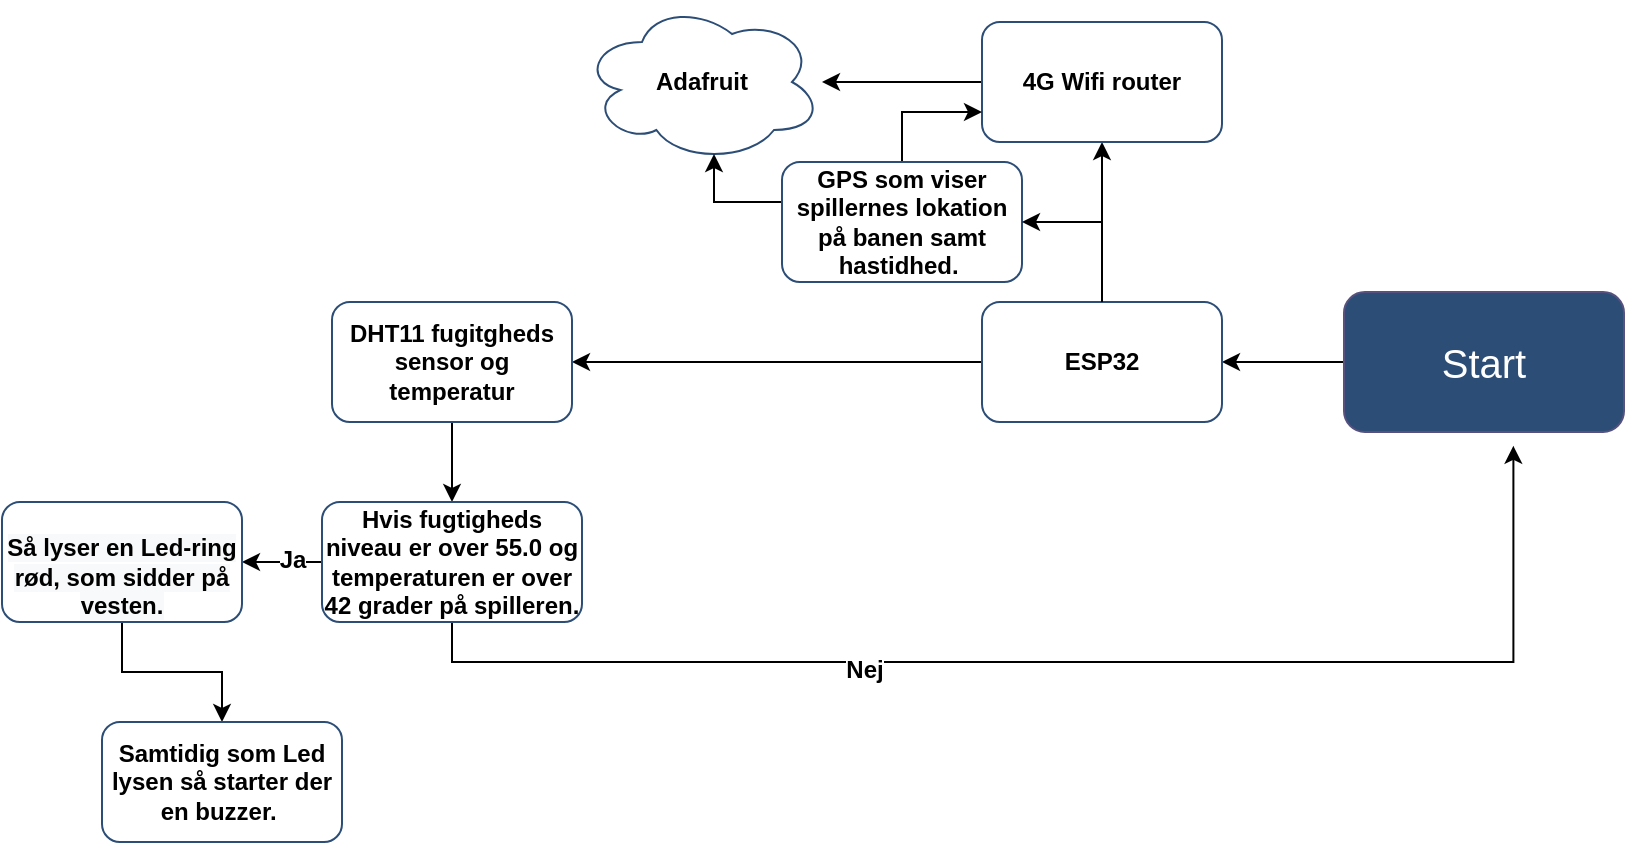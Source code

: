 <mxfile version="15.7.2" type="github">
  <diagram id="EnDL1ll4FUiYGXrpYYfZ" name="Page-1">
    <mxGraphModel dx="920" dy="551" grid="1" gridSize="10" guides="1" tooltips="1" connect="1" arrows="1" fold="1" page="1" pageScale="1" pageWidth="827" pageHeight="1169" math="0" shadow="0">
      <root>
        <mxCell id="0" />
        <mxCell id="1" parent="0" />
        <mxCell id="Mi1PvQfAcSfVdItSmfn1-4" value="" style="edgeStyle=orthogonalEdgeStyle;rounded=0;orthogonalLoop=1;jettySize=auto;html=1;" edge="1" parent="1" source="Mi1PvQfAcSfVdItSmfn1-2" target="Mi1PvQfAcSfVdItSmfn1-3">
          <mxGeometry relative="1" as="geometry" />
        </mxCell>
        <mxCell id="Mi1PvQfAcSfVdItSmfn1-2" value="&lt;font style=&quot;font-size: 20px&quot;&gt;Start&lt;/font&gt;" style="rounded=1;whiteSpace=wrap;html=1;fontSize=20;fillColor=#2c4d76;strokeColor=#56517e;fontColor=#FFFFFF;" vertex="1" parent="1">
          <mxGeometry x="681" y="165" width="140" height="70" as="geometry" />
        </mxCell>
        <mxCell id="Mi1PvQfAcSfVdItSmfn1-6" value="" style="edgeStyle=orthogonalEdgeStyle;rounded=0;orthogonalLoop=1;jettySize=auto;html=1;fontSize=20;" edge="1" parent="1" source="Mi1PvQfAcSfVdItSmfn1-3" target="Mi1PvQfAcSfVdItSmfn1-5">
          <mxGeometry relative="1" as="geometry" />
        </mxCell>
        <mxCell id="Mi1PvQfAcSfVdItSmfn1-12" value="" style="edgeStyle=orthogonalEdgeStyle;rounded=0;orthogonalLoop=1;jettySize=auto;html=1;fontSize=20;" edge="1" parent="1" source="Mi1PvQfAcSfVdItSmfn1-3" target="Mi1PvQfAcSfVdItSmfn1-11">
          <mxGeometry relative="1" as="geometry" />
        </mxCell>
        <mxCell id="Mi1PvQfAcSfVdItSmfn1-3" value="ESP32" style="html=1;rounded=1;whiteSpace=wrap;fontStyle=1;strokeColor=#2C4D76;" vertex="1" parent="1">
          <mxGeometry x="500" y="170" width="120" height="60" as="geometry" />
        </mxCell>
        <mxCell id="Mi1PvQfAcSfVdItSmfn1-10" value="" style="edgeStyle=orthogonalEdgeStyle;rounded=0;orthogonalLoop=1;jettySize=auto;html=1;fontSize=20;" edge="1" parent="1" source="Mi1PvQfAcSfVdItSmfn1-5" target="Mi1PvQfAcSfVdItSmfn1-9">
          <mxGeometry relative="1" as="geometry" />
        </mxCell>
        <mxCell id="Mi1PvQfAcSfVdItSmfn1-5" value="4G Wifi router" style="whiteSpace=wrap;html=1;rounded=1;fontStyle=1;strokeColor=#2C4D76;" vertex="1" parent="1">
          <mxGeometry x="500" y="30" width="120" height="60" as="geometry" />
        </mxCell>
        <mxCell id="Mi1PvQfAcSfVdItSmfn1-9" value="Adafruit" style="ellipse;shape=cloud;whiteSpace=wrap;html=1;rounded=1;verticalAlign=middle;fontStyle=1;strokeColor=#2C4D76;" vertex="1" parent="1">
          <mxGeometry x="300" y="20" width="120" height="80" as="geometry" />
        </mxCell>
        <mxCell id="Mi1PvQfAcSfVdItSmfn1-14" value="" style="edgeStyle=orthogonalEdgeStyle;rounded=0;orthogonalLoop=1;jettySize=auto;html=1;fontSize=20;" edge="1" parent="1" source="Mi1PvQfAcSfVdItSmfn1-11" target="Mi1PvQfAcSfVdItSmfn1-13">
          <mxGeometry relative="1" as="geometry" />
        </mxCell>
        <mxCell id="Mi1PvQfAcSfVdItSmfn1-11" value="DHT11 fugitgheds sensor og temperatur" style="whiteSpace=wrap;html=1;rounded=1;fontStyle=1;strokeColor=#2C4D76;" vertex="1" parent="1">
          <mxGeometry x="175" y="170" width="120" height="60" as="geometry" />
        </mxCell>
        <mxCell id="Mi1PvQfAcSfVdItSmfn1-24" value="" style="edgeStyle=orthogonalEdgeStyle;rounded=0;orthogonalLoop=1;jettySize=auto;html=1;fontSize=20;" edge="1" parent="1" source="Mi1PvQfAcSfVdItSmfn1-13" target="Mi1PvQfAcSfVdItSmfn1-23">
          <mxGeometry relative="1" as="geometry" />
        </mxCell>
        <mxCell id="Mi1PvQfAcSfVdItSmfn1-31" value="Ja" style="edgeLabel;html=1;align=center;verticalAlign=middle;resizable=0;points=[];fontSize=12;fontStyle=1" vertex="1" connectable="0" parent="Mi1PvQfAcSfVdItSmfn1-24">
          <mxGeometry x="-0.221" y="-1" relative="1" as="geometry">
            <mxPoint as="offset" />
          </mxGeometry>
        </mxCell>
        <mxCell id="Mi1PvQfAcSfVdItSmfn1-26" value="" style="edgeStyle=orthogonalEdgeStyle;rounded=0;orthogonalLoop=1;jettySize=auto;html=1;fontSize=20;entryX=0.605;entryY=1.099;entryDx=0;entryDy=0;entryPerimeter=0;" edge="1" parent="1" source="Mi1PvQfAcSfVdItSmfn1-13" target="Mi1PvQfAcSfVdItSmfn1-2">
          <mxGeometry relative="1" as="geometry">
            <mxPoint x="760" y="290" as="targetPoint" />
            <Array as="points">
              <mxPoint x="235" y="350" />
              <mxPoint x="765" y="350" />
            </Array>
          </mxGeometry>
        </mxCell>
        <mxCell id="Mi1PvQfAcSfVdItSmfn1-27" value="&lt;font style=&quot;font-size: 12px&quot;&gt;Nej&lt;/font&gt;" style="edgeLabel;html=1;align=center;verticalAlign=middle;resizable=0;points=[];fontSize=20;fontStyle=1" vertex="1" connectable="0" parent="Mi1PvQfAcSfVdItSmfn1-26">
          <mxGeometry x="-0.334" y="-1" relative="1" as="geometry">
            <mxPoint x="6" y="-1" as="offset" />
          </mxGeometry>
        </mxCell>
        <mxCell id="Mi1PvQfAcSfVdItSmfn1-13" value="Hvis fugtigheds niveau er over 55.0 og temperaturen er over 42 grader på spilleren." style="whiteSpace=wrap;html=1;rounded=1;fontStyle=1;strokeColor=#2C4D76;" vertex="1" parent="1">
          <mxGeometry x="170" y="270" width="130" height="60" as="geometry" />
        </mxCell>
        <mxCell id="Mi1PvQfAcSfVdItSmfn1-33" value="" style="edgeStyle=orthogonalEdgeStyle;rounded=0;orthogonalLoop=1;jettySize=auto;html=1;fontSize=12;" edge="1" parent="1" source="Mi1PvQfAcSfVdItSmfn1-23" target="Mi1PvQfAcSfVdItSmfn1-32">
          <mxGeometry relative="1" as="geometry" />
        </mxCell>
        <mxCell id="Mi1PvQfAcSfVdItSmfn1-23" value="&lt;br&gt;&lt;span style=&quot;color: rgb(0, 0, 0); font-family: helvetica; font-size: 12px; font-style: normal; letter-spacing: normal; text-align: center; text-indent: 0px; text-transform: none; word-spacing: 0px; background-color: rgb(248, 249, 250); display: inline; float: none;&quot;&gt;Så lyser en Led-ring rød, som sidder på vesten.&lt;/span&gt;&lt;br&gt;" style="whiteSpace=wrap;html=1;rounded=1;fontStyle=1;strokeColor=#2C4D76;" vertex="1" parent="1">
          <mxGeometry x="10" y="270" width="120" height="60" as="geometry" />
        </mxCell>
        <mxCell id="Mi1PvQfAcSfVdItSmfn1-32" value="Samtidig som Led lysen så starter der en buzzer.&amp;nbsp;" style="whiteSpace=wrap;html=1;rounded=1;fontStyle=1;strokeColor=#2C4D76;" vertex="1" parent="1">
          <mxGeometry x="60" y="380" width="120" height="60" as="geometry" />
        </mxCell>
        <mxCell id="Mi1PvQfAcSfVdItSmfn1-42" value="" style="edgeStyle=orthogonalEdgeStyle;rounded=0;orthogonalLoop=1;jettySize=auto;html=1;fontSize=12;entryX=0.55;entryY=0.95;entryDx=0;entryDy=0;entryPerimeter=0;" edge="1" parent="1" source="Mi1PvQfAcSfVdItSmfn1-35" target="Mi1PvQfAcSfVdItSmfn1-9">
          <mxGeometry relative="1" as="geometry">
            <mxPoint x="370" y="290" as="targetPoint" />
            <Array as="points">
              <mxPoint x="366" y="120" />
            </Array>
          </mxGeometry>
        </mxCell>
        <mxCell id="Mi1PvQfAcSfVdItSmfn1-47" value="" style="edgeStyle=orthogonalEdgeStyle;rounded=0;orthogonalLoop=1;jettySize=auto;html=1;fontSize=12;entryX=0;entryY=0.75;entryDx=0;entryDy=0;" edge="1" parent="1" source="Mi1PvQfAcSfVdItSmfn1-35" target="Mi1PvQfAcSfVdItSmfn1-5">
          <mxGeometry relative="1" as="geometry">
            <mxPoint x="460" y="20" as="targetPoint" />
          </mxGeometry>
        </mxCell>
        <mxCell id="Mi1PvQfAcSfVdItSmfn1-35" value="GPS som viser spillernes lokation på banen samt hastidhed.&amp;nbsp;" style="whiteSpace=wrap;html=1;rounded=1;fontStyle=1;strokeColor=#2C4D76;" vertex="1" parent="1">
          <mxGeometry x="400" y="100" width="120" height="60" as="geometry" />
        </mxCell>
        <mxCell id="Mi1PvQfAcSfVdItSmfn1-43" value="" style="edgeStyle=orthogonalEdgeStyle;rounded=0;orthogonalLoop=1;jettySize=auto;html=1;fontSize=20;entryX=1;entryY=0.5;entryDx=0;entryDy=0;" edge="1" parent="1" source="Mi1PvQfAcSfVdItSmfn1-3" target="Mi1PvQfAcSfVdItSmfn1-35">
          <mxGeometry relative="1" as="geometry">
            <mxPoint x="570" y="180" as="sourcePoint" />
            <mxPoint x="570" y="100.0" as="targetPoint" />
          </mxGeometry>
        </mxCell>
      </root>
    </mxGraphModel>
  </diagram>
</mxfile>
